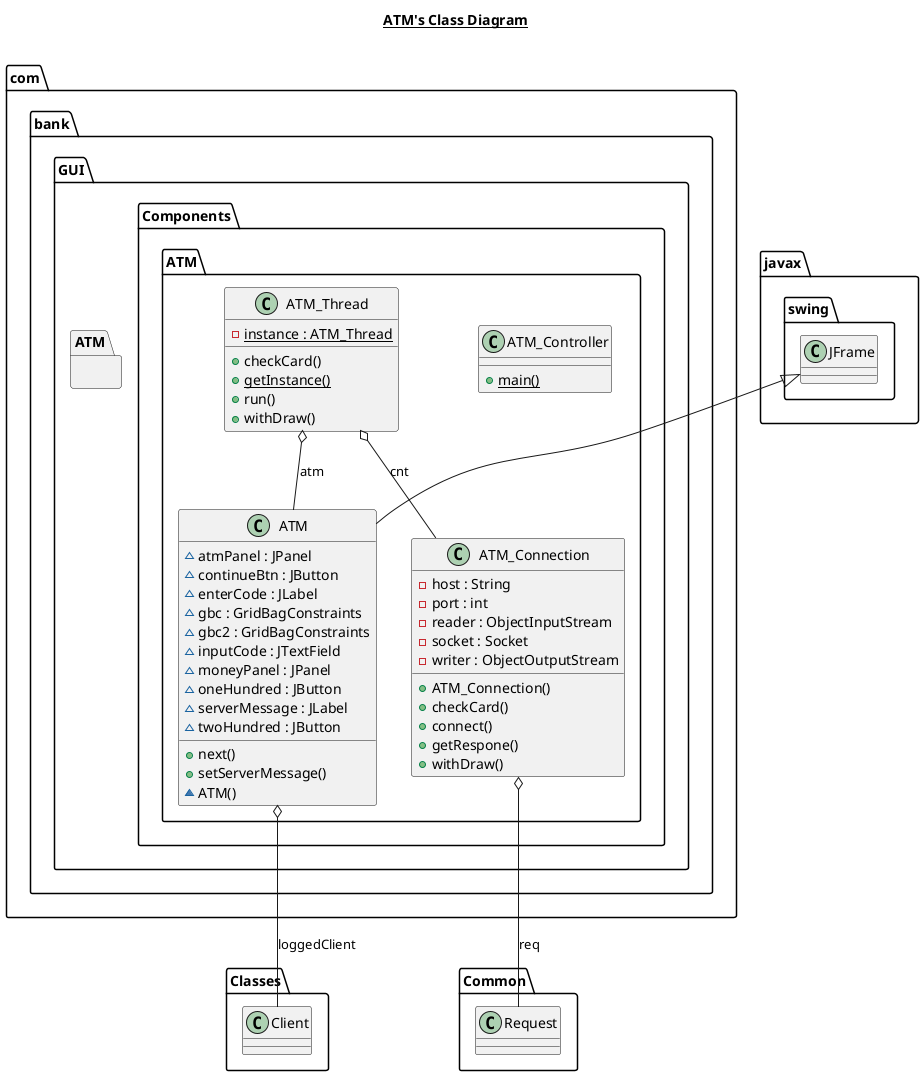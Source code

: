 @startuml

title __ATM's Class Diagram__\n

  namespace com.bank.GUI {

      namespace ATM {
        class com.bank.GUI.Components.ATM.ATM {
            ~ atmPanel : JPanel
            ~ continueBtn : JButton
            ~ enterCode : JLabel
            ~ gbc : GridBagConstraints
            ~ gbc2 : GridBagConstraints
            ~ inputCode : JTextField
            ~ moneyPanel : JPanel
            ~ oneHundred : JButton
            ~ serverMessage : JLabel
            ~ twoHundred : JButton
            + next()
            + setServerMessage()
            ~ ATM()
        }
      }

  }
  

  namespace com.bank.GUI {

      namespace ATM {
        class com.bank.GUI.Components.ATM.ATM_Connection {
            - host : String
            - port : int
            - reader : ObjectInputStream
            - socket : Socket
            - writer : ObjectOutputStream
            + ATM_Connection()
            + checkCard()
            + connect()
            + getRespone()
            + withDraw()
        }
      }

  }
  

  namespace com.bank.GUI {

      namespace ATM {
        class com.bank.GUI.Components.ATM.ATM_Controller {
            {static} + main()
        }
      }

  }
  

  namespace com.bank.GUI {

      namespace ATM {
        class com.bank.GUI.Components.ATM.ATM_Thread {
            {static} - instance : ATM_Thread
            + checkCard()
            {static} + getInstance()
            + run()
            + withDraw()
        }
      }

  }
  

  com.bank.GUI.Components.ATM.ATM -up-|> javax.swing.JFrame
  com.bank.GUI.Components.ATM.ATM o-- Classes.Client : loggedClient
  com.bank.GUI.Components.ATM.ATM_Connection o-- Common.Request : req
  com.bank.GUI.Components.ATM.ATM_Thread o-- com.bank.GUI.Components.ATM.ATM : atm
  com.bank.GUI.Components.ATM.ATM_Thread o-- com.bank.GUI.Components.ATM.ATM_Connection : cnt



@enduml

